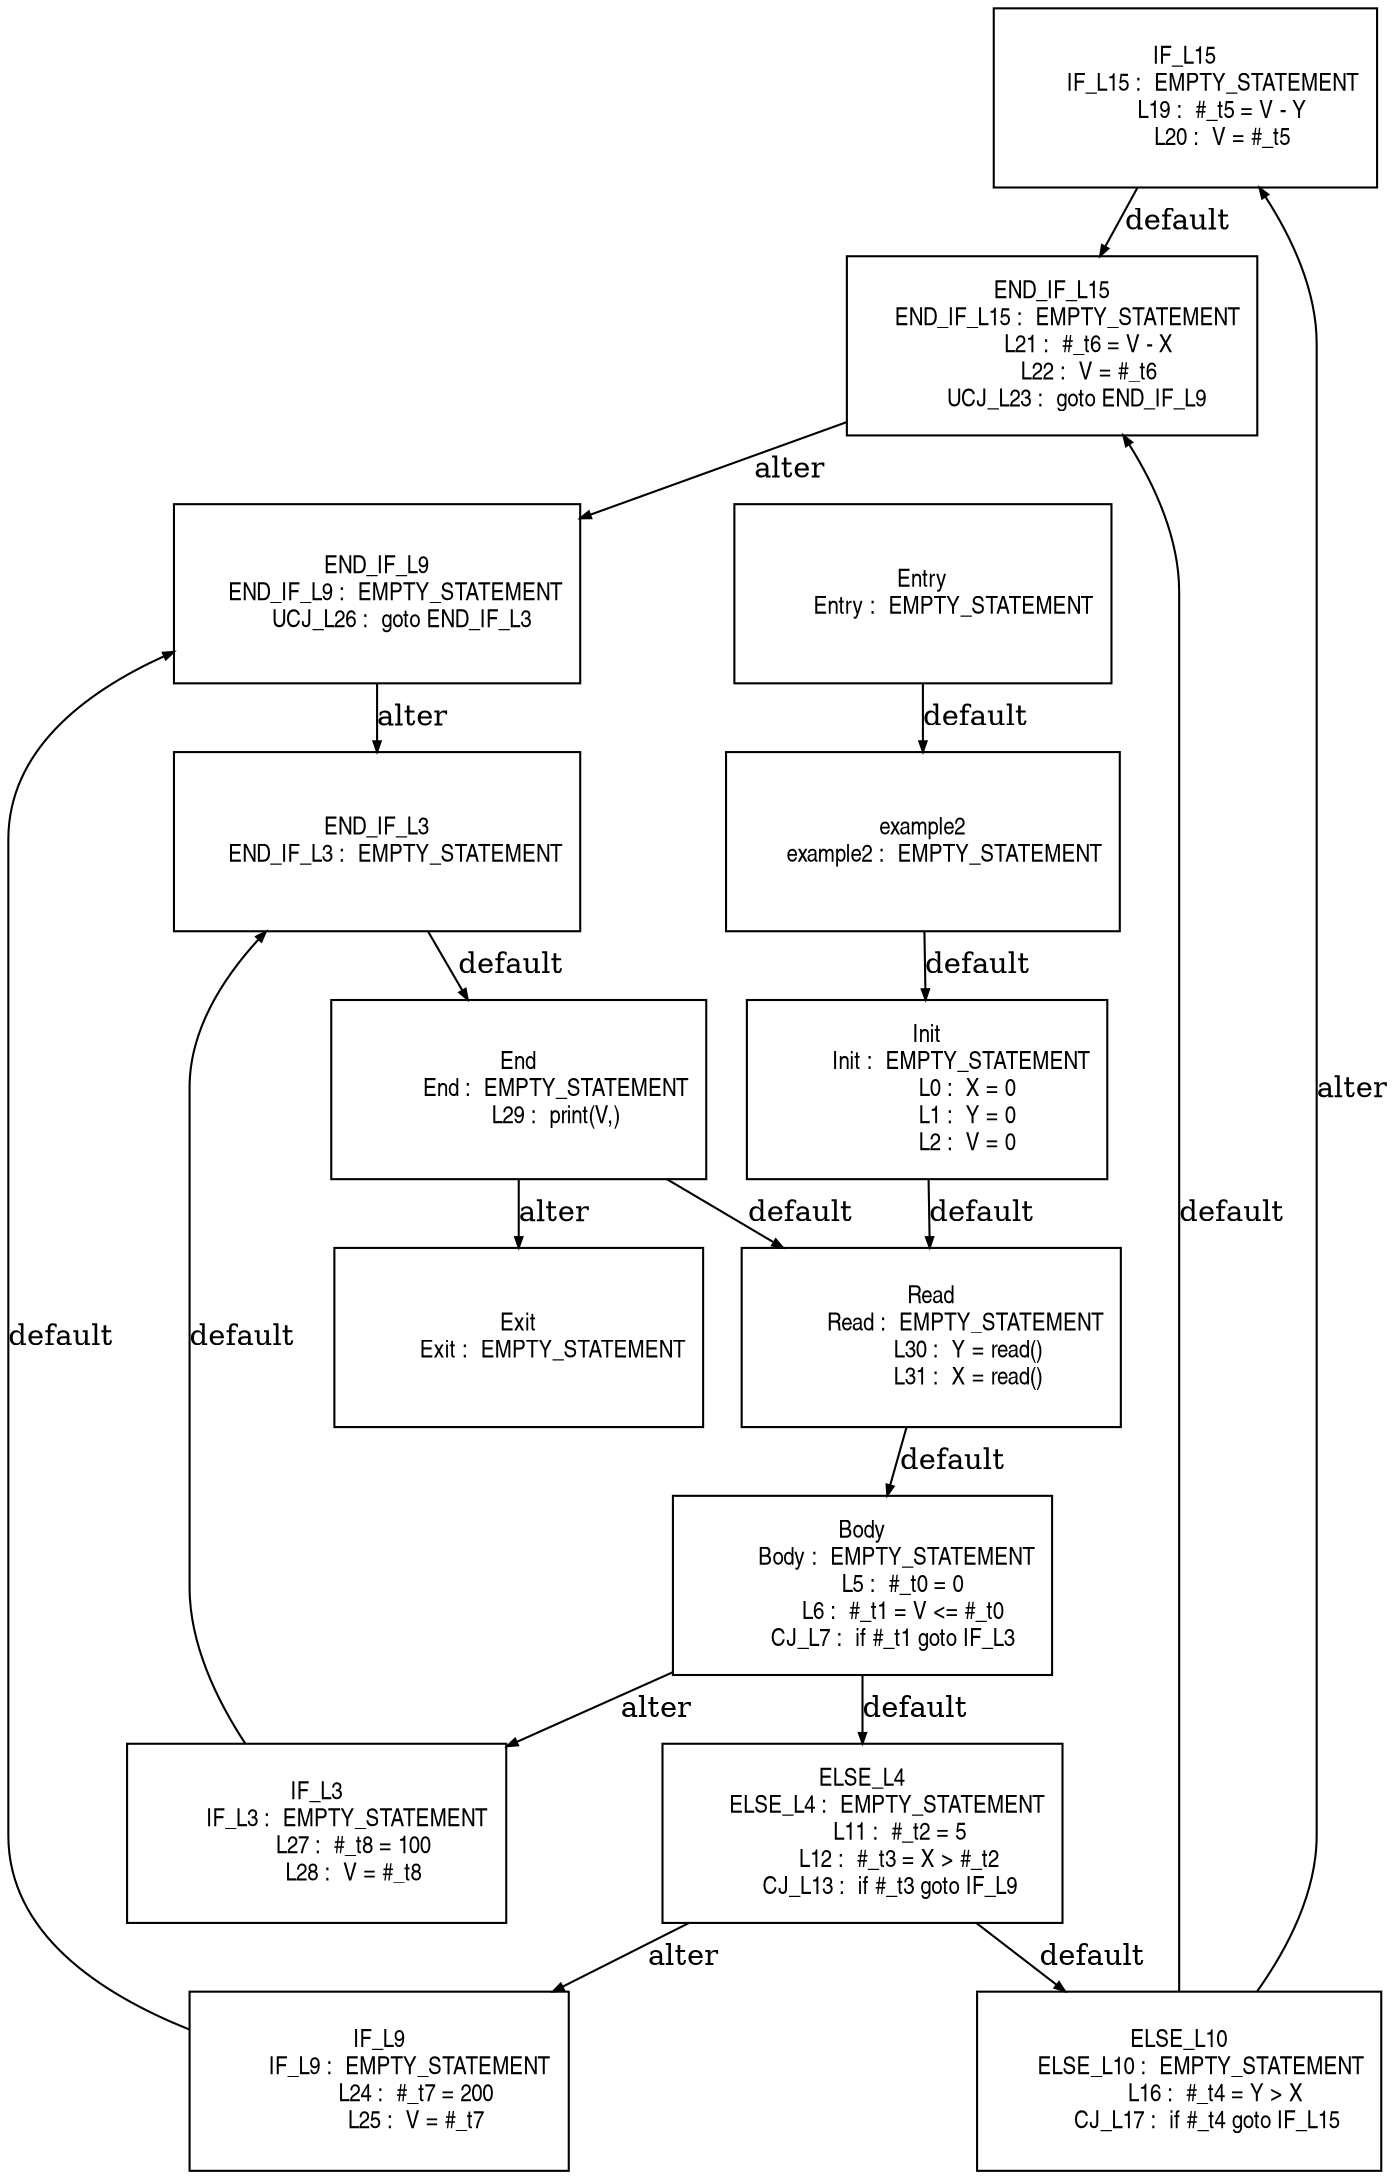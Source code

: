 digraph G {
  ranksep=.25;
  edge [arrowsize=.5]
  node [shape=rectangle, fontname="ArialNarrow",
        fontsize=12,  height=1.2];
  "IF_L15
         IF_L15 :  EMPTY_STATEMENT
            L19 :  #_t5 = V - Y
            L20 :  V = #_t5
"; "IF_L9
          IF_L9 :  EMPTY_STATEMENT
            L24 :  #_t7 = 200
            L25 :  V = #_t7
"; "END_IF_L9
      END_IF_L9 :  EMPTY_STATEMENT
        UCJ_L26 :  goto END_IF_L3
"; "ELSE_L10
       ELSE_L10 :  EMPTY_STATEMENT
            L16 :  #_t4 = Y > X
         CJ_L17 :  if #_t4 goto IF_L15
"; "END_IF_L3
      END_IF_L3 :  EMPTY_STATEMENT
"; "IF_L3
          IF_L3 :  EMPTY_STATEMENT
            L27 :  #_t8 = 100
            L28 :  V = #_t8
"; "Exit
           Exit :  EMPTY_STATEMENT
"; "Read
           Read :  EMPTY_STATEMENT
            L30 :  Y = read()
            L31 :  X = read()
"; "Init
           Init :  EMPTY_STATEMENT
             L0 :  X = 0
             L1 :  Y = 0
             L2 :  V = 0
"; "Entry
          Entry :  EMPTY_STATEMENT
"; "Body
           Body :  EMPTY_STATEMENT
             L5 :  #_t0 = 0
             L6 :  #_t1 = V <= #_t0
          CJ_L7 :  if #_t1 goto IF_L3
"; "ELSE_L4
        ELSE_L4 :  EMPTY_STATEMENT
            L11 :  #_t2 = 5
            L12 :  #_t3 = X > #_t2
         CJ_L13 :  if #_t3 goto IF_L9
"; "example2
       example2 :  EMPTY_STATEMENT
"; "END_IF_L15
     END_IF_L15 :  EMPTY_STATEMENT
            L21 :  #_t6 = V - X
            L22 :  V = #_t6
        UCJ_L23 :  goto END_IF_L9
"; "End
            End :  EMPTY_STATEMENT
            L29 :  print(V,)
"; 
  "example2
       example2 :  EMPTY_STATEMENT
" -> "Init
           Init :  EMPTY_STATEMENT
             L0 :  X = 0
             L1 :  Y = 0
             L2 :  V = 0
"  [label="default"];
  "Init
           Init :  EMPTY_STATEMENT
             L0 :  X = 0
             L1 :  Y = 0
             L2 :  V = 0
" -> "Read
           Read :  EMPTY_STATEMENT
            L30 :  Y = read()
            L31 :  X = read()
"  [label="default"];
  "Body
           Body :  EMPTY_STATEMENT
             L5 :  #_t0 = 0
             L6 :  #_t1 = V <= #_t0
          CJ_L7 :  if #_t1 goto IF_L3
" -> "ELSE_L4
        ELSE_L4 :  EMPTY_STATEMENT
            L11 :  #_t2 = 5
            L12 :  #_t3 = X > #_t2
         CJ_L13 :  if #_t3 goto IF_L9
"  [label="default"];
  "Body
           Body :  EMPTY_STATEMENT
             L5 :  #_t0 = 0
             L6 :  #_t1 = V <= #_t0
          CJ_L7 :  if #_t1 goto IF_L3
" -> "IF_L3
          IF_L3 :  EMPTY_STATEMENT
            L27 :  #_t8 = 100
            L28 :  V = #_t8
"  [label="alter"];
  "ELSE_L4
        ELSE_L4 :  EMPTY_STATEMENT
            L11 :  #_t2 = 5
            L12 :  #_t3 = X > #_t2
         CJ_L13 :  if #_t3 goto IF_L9
" -> "ELSE_L10
       ELSE_L10 :  EMPTY_STATEMENT
            L16 :  #_t4 = Y > X
         CJ_L17 :  if #_t4 goto IF_L15
"  [label="default"];
  "ELSE_L4
        ELSE_L4 :  EMPTY_STATEMENT
            L11 :  #_t2 = 5
            L12 :  #_t3 = X > #_t2
         CJ_L13 :  if #_t3 goto IF_L9
" -> "IF_L9
          IF_L9 :  EMPTY_STATEMENT
            L24 :  #_t7 = 200
            L25 :  V = #_t7
"  [label="alter"];
  "ELSE_L10
       ELSE_L10 :  EMPTY_STATEMENT
            L16 :  #_t4 = Y > X
         CJ_L17 :  if #_t4 goto IF_L15
" -> "END_IF_L15
     END_IF_L15 :  EMPTY_STATEMENT
            L21 :  #_t6 = V - X
            L22 :  V = #_t6
        UCJ_L23 :  goto END_IF_L9
"  [label="default"];
  "ELSE_L10
       ELSE_L10 :  EMPTY_STATEMENT
            L16 :  #_t4 = Y > X
         CJ_L17 :  if #_t4 goto IF_L15
" -> "IF_L15
         IF_L15 :  EMPTY_STATEMENT
            L19 :  #_t5 = V - Y
            L20 :  V = #_t5
"  [label="alter"];
  "IF_L15
         IF_L15 :  EMPTY_STATEMENT
            L19 :  #_t5 = V - Y
            L20 :  V = #_t5
" -> "END_IF_L15
     END_IF_L15 :  EMPTY_STATEMENT
            L21 :  #_t6 = V - X
            L22 :  V = #_t6
        UCJ_L23 :  goto END_IF_L9
"  [label="default"];
  "END_IF_L15
     END_IF_L15 :  EMPTY_STATEMENT
            L21 :  #_t6 = V - X
            L22 :  V = #_t6
        UCJ_L23 :  goto END_IF_L9
" -> "END_IF_L9
      END_IF_L9 :  EMPTY_STATEMENT
        UCJ_L26 :  goto END_IF_L3
"  [label="alter"];
  "IF_L9
          IF_L9 :  EMPTY_STATEMENT
            L24 :  #_t7 = 200
            L25 :  V = #_t7
" -> "END_IF_L9
      END_IF_L9 :  EMPTY_STATEMENT
        UCJ_L26 :  goto END_IF_L3
"  [label="default"];
  "END_IF_L9
      END_IF_L9 :  EMPTY_STATEMENT
        UCJ_L26 :  goto END_IF_L3
" -> "END_IF_L3
      END_IF_L3 :  EMPTY_STATEMENT
"  [label="alter"];
  "IF_L3
          IF_L3 :  EMPTY_STATEMENT
            L27 :  #_t8 = 100
            L28 :  V = #_t8
" -> "END_IF_L3
      END_IF_L3 :  EMPTY_STATEMENT
"  [label="default"];
  "END_IF_L3
      END_IF_L3 :  EMPTY_STATEMENT
" -> "End
            End :  EMPTY_STATEMENT
            L29 :  print(V,)
"  [label="default"];
  "Entry
          Entry :  EMPTY_STATEMENT
" -> "example2
       example2 :  EMPTY_STATEMENT
"  [label="default"];
  "End
            End :  EMPTY_STATEMENT
            L29 :  print(V,)
" -> "Read
           Read :  EMPTY_STATEMENT
            L30 :  Y = read()
            L31 :  X = read()
"  [label="default"];
  "End
            End :  EMPTY_STATEMENT
            L29 :  print(V,)
" -> "Exit
           Exit :  EMPTY_STATEMENT
"  [label="alter"];
  "Read
           Read :  EMPTY_STATEMENT
            L30 :  Y = read()
            L31 :  X = read()
" -> "Body
           Body :  EMPTY_STATEMENT
             L5 :  #_t0 = 0
             L6 :  #_t1 = V <= #_t0
          CJ_L7 :  if #_t1 goto IF_L3
"  [label="default"];
}
